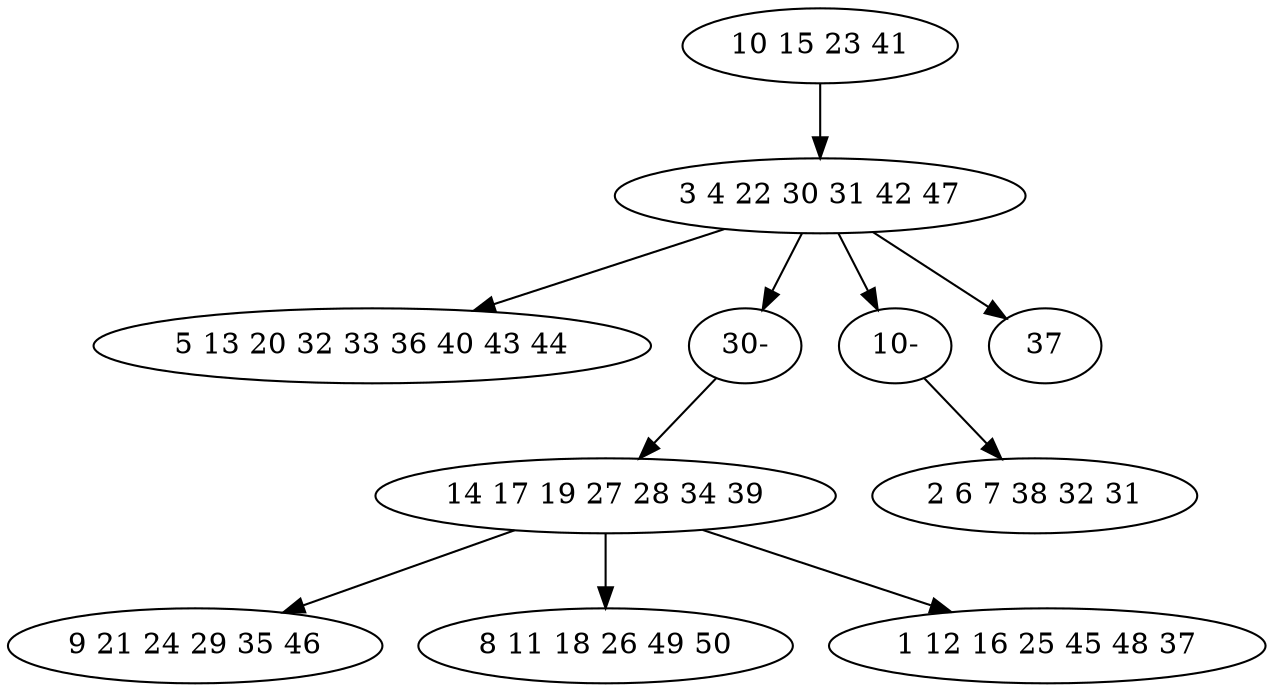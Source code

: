 digraph true_tree {
	"0" -> "1"
	"1" -> "2"
	"1" -> "10"
	"3" -> "4"
	"1" -> "9"
	"3" -> "6"
	"3" -> "7"
	"1" -> "8"
	"9" -> "5"
	"10" -> "3"
	"0" [label="10 15 23 41"];
	"1" [label="3 4 22 30 31 42 47"];
	"2" [label="5 13 20 32 33 36 40 43 44"];
	"3" [label="14 17 19 27 28 34 39"];
	"4" [label="9 21 24 29 35 46"];
	"5" [label="2 6 7 38 32 31"];
	"6" [label="8 11 18 26 49 50"];
	"7" [label="1 12 16 25 45 48 37"];
	"8" [label="37"];
	"9" [label="10-"];
	"10" [label="30-"];
}
